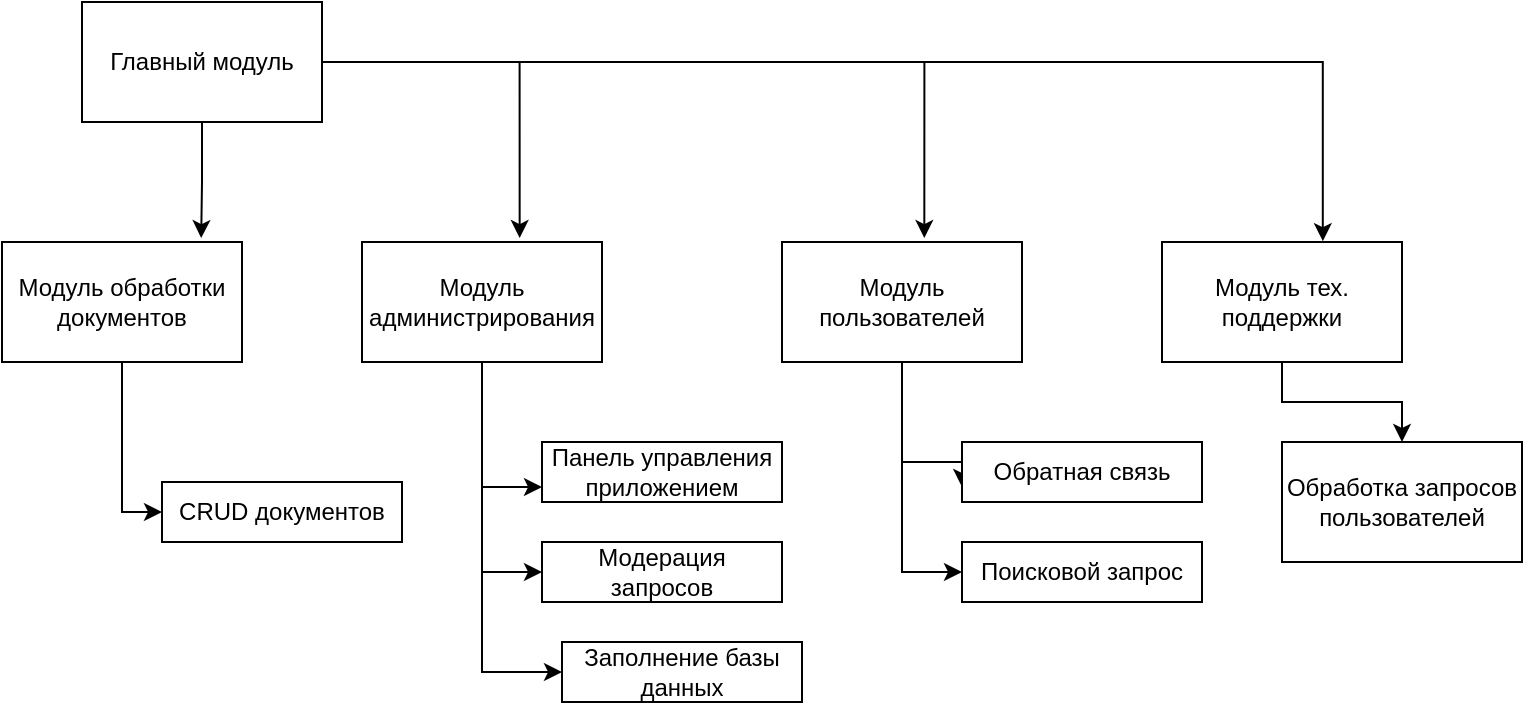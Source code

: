 <mxfile version="22.1.3" type="github">
  <diagram name="Страница — 1" id="zLGoSjwwh6XfE-Gli_0L">
    <mxGraphModel dx="1050" dy="534" grid="1" gridSize="10" guides="1" tooltips="1" connect="1" arrows="1" fold="1" page="1" pageScale="1" pageWidth="827" pageHeight="1169" math="0" shadow="0">
      <root>
        <mxCell id="0" />
        <mxCell id="1" parent="0" />
        <mxCell id="1jXouG3bxr-V0uMygCET-1" value="Главный модуль" style="rounded=0;whiteSpace=wrap;html=1;" vertex="1" parent="1">
          <mxGeometry x="80" width="120" height="60" as="geometry" />
        </mxCell>
        <mxCell id="1jXouG3bxr-V0uMygCET-14" style="edgeStyle=orthogonalEdgeStyle;rounded=0;orthogonalLoop=1;jettySize=auto;html=1;entryX=0;entryY=0.5;entryDx=0;entryDy=0;" edge="1" parent="1" source="1jXouG3bxr-V0uMygCET-2" target="1jXouG3bxr-V0uMygCET-12">
          <mxGeometry relative="1" as="geometry" />
        </mxCell>
        <mxCell id="1jXouG3bxr-V0uMygCET-2" value="Модуль обработки документов" style="rounded=0;whiteSpace=wrap;html=1;" vertex="1" parent="1">
          <mxGeometry x="40" y="120" width="120" height="60" as="geometry" />
        </mxCell>
        <mxCell id="1jXouG3bxr-V0uMygCET-20" style="edgeStyle=orthogonalEdgeStyle;rounded=0;orthogonalLoop=1;jettySize=auto;html=1;entryX=0;entryY=0.75;entryDx=0;entryDy=0;" edge="1" parent="1" source="1jXouG3bxr-V0uMygCET-3" target="1jXouG3bxr-V0uMygCET-15">
          <mxGeometry relative="1" as="geometry" />
        </mxCell>
        <mxCell id="1jXouG3bxr-V0uMygCET-21" style="edgeStyle=orthogonalEdgeStyle;rounded=0;orthogonalLoop=1;jettySize=auto;html=1;entryX=0;entryY=0.5;entryDx=0;entryDy=0;" edge="1" parent="1" source="1jXouG3bxr-V0uMygCET-3" target="1jXouG3bxr-V0uMygCET-16">
          <mxGeometry relative="1" as="geometry" />
        </mxCell>
        <mxCell id="1jXouG3bxr-V0uMygCET-22" style="edgeStyle=orthogonalEdgeStyle;rounded=0;orthogonalLoop=1;jettySize=auto;html=1;entryX=0;entryY=0.5;entryDx=0;entryDy=0;" edge="1" parent="1" source="1jXouG3bxr-V0uMygCET-3" target="1jXouG3bxr-V0uMygCET-17">
          <mxGeometry relative="1" as="geometry" />
        </mxCell>
        <mxCell id="1jXouG3bxr-V0uMygCET-3" value="Модуль администрирования" style="rounded=0;whiteSpace=wrap;html=1;" vertex="1" parent="1">
          <mxGeometry x="220" y="120" width="120" height="60" as="geometry" />
        </mxCell>
        <mxCell id="1jXouG3bxr-V0uMygCET-27" style="edgeStyle=orthogonalEdgeStyle;rounded=0;orthogonalLoop=1;jettySize=auto;html=1;entryX=0;entryY=0.75;entryDx=0;entryDy=0;" edge="1" parent="1" source="1jXouG3bxr-V0uMygCET-4" target="1jXouG3bxr-V0uMygCET-24">
          <mxGeometry relative="1" as="geometry">
            <Array as="points">
              <mxPoint x="490" y="230" />
              <mxPoint x="520" y="230" />
            </Array>
          </mxGeometry>
        </mxCell>
        <mxCell id="1jXouG3bxr-V0uMygCET-28" style="edgeStyle=orthogonalEdgeStyle;rounded=0;orthogonalLoop=1;jettySize=auto;html=1;entryX=0;entryY=0.5;entryDx=0;entryDy=0;" edge="1" parent="1" source="1jXouG3bxr-V0uMygCET-4" target="1jXouG3bxr-V0uMygCET-25">
          <mxGeometry relative="1" as="geometry" />
        </mxCell>
        <mxCell id="1jXouG3bxr-V0uMygCET-4" value="Модуль пользователей" style="rounded=0;whiteSpace=wrap;html=1;" vertex="1" parent="1">
          <mxGeometry x="430" y="120" width="120" height="60" as="geometry" />
        </mxCell>
        <mxCell id="1jXouG3bxr-V0uMygCET-30" value="" style="edgeStyle=orthogonalEdgeStyle;rounded=0;orthogonalLoop=1;jettySize=auto;html=1;" edge="1" parent="1" source="1jXouG3bxr-V0uMygCET-5" target="1jXouG3bxr-V0uMygCET-29">
          <mxGeometry relative="1" as="geometry" />
        </mxCell>
        <mxCell id="1jXouG3bxr-V0uMygCET-5" value="Модуль тех. поддержки" style="rounded=0;whiteSpace=wrap;html=1;" vertex="1" parent="1">
          <mxGeometry x="620" y="120" width="120" height="60" as="geometry" />
        </mxCell>
        <mxCell id="1jXouG3bxr-V0uMygCET-6" style="edgeStyle=orthogonalEdgeStyle;rounded=0;orthogonalLoop=1;jettySize=auto;html=1;entryX=0.67;entryY=-0.007;entryDx=0;entryDy=0;entryPerimeter=0;" edge="1" parent="1" source="1jXouG3bxr-V0uMygCET-1" target="1jXouG3bxr-V0uMygCET-5">
          <mxGeometry relative="1" as="geometry" />
        </mxCell>
        <mxCell id="1jXouG3bxr-V0uMygCET-7" style="edgeStyle=orthogonalEdgeStyle;rounded=0;orthogonalLoop=1;jettySize=auto;html=1;entryX=0.593;entryY=-0.033;entryDx=0;entryDy=0;entryPerimeter=0;" edge="1" parent="1" source="1jXouG3bxr-V0uMygCET-1" target="1jXouG3bxr-V0uMygCET-4">
          <mxGeometry relative="1" as="geometry" />
        </mxCell>
        <mxCell id="1jXouG3bxr-V0uMygCET-8" style="edgeStyle=orthogonalEdgeStyle;rounded=0;orthogonalLoop=1;jettySize=auto;html=1;entryX=0.657;entryY=-0.033;entryDx=0;entryDy=0;entryPerimeter=0;" edge="1" parent="1" source="1jXouG3bxr-V0uMygCET-1" target="1jXouG3bxr-V0uMygCET-3">
          <mxGeometry relative="1" as="geometry" />
        </mxCell>
        <mxCell id="1jXouG3bxr-V0uMygCET-11" style="edgeStyle=orthogonalEdgeStyle;rounded=0;orthogonalLoop=1;jettySize=auto;html=1;entryX=0.83;entryY=-0.033;entryDx=0;entryDy=0;entryPerimeter=0;" edge="1" parent="1" source="1jXouG3bxr-V0uMygCET-1" target="1jXouG3bxr-V0uMygCET-2">
          <mxGeometry relative="1" as="geometry" />
        </mxCell>
        <mxCell id="1jXouG3bxr-V0uMygCET-12" value="CRUD документов" style="rounded=0;whiteSpace=wrap;html=1;" vertex="1" parent="1">
          <mxGeometry x="120" y="240" width="120" height="30" as="geometry" />
        </mxCell>
        <mxCell id="1jXouG3bxr-V0uMygCET-15" value="Панель управления приложением" style="rounded=0;whiteSpace=wrap;html=1;" vertex="1" parent="1">
          <mxGeometry x="310" y="220" width="120" height="30" as="geometry" />
        </mxCell>
        <mxCell id="1jXouG3bxr-V0uMygCET-16" value="Модерация запросов" style="rounded=0;whiteSpace=wrap;html=1;" vertex="1" parent="1">
          <mxGeometry x="310" y="270" width="120" height="30" as="geometry" />
        </mxCell>
        <mxCell id="1jXouG3bxr-V0uMygCET-17" value="Заполнение базы данных" style="rounded=0;whiteSpace=wrap;html=1;" vertex="1" parent="1">
          <mxGeometry x="320" y="320" width="120" height="30" as="geometry" />
        </mxCell>
        <mxCell id="1jXouG3bxr-V0uMygCET-24" value="Обратная связь" style="rounded=0;whiteSpace=wrap;html=1;" vertex="1" parent="1">
          <mxGeometry x="520" y="220" width="120" height="30" as="geometry" />
        </mxCell>
        <mxCell id="1jXouG3bxr-V0uMygCET-25" value="Поисковой запрос" style="rounded=0;whiteSpace=wrap;html=1;" vertex="1" parent="1">
          <mxGeometry x="520" y="270" width="120" height="30" as="geometry" />
        </mxCell>
        <mxCell id="1jXouG3bxr-V0uMygCET-29" value="Обработка запросов пользователей" style="whiteSpace=wrap;html=1;rounded=0;" vertex="1" parent="1">
          <mxGeometry x="680" y="220" width="120" height="60" as="geometry" />
        </mxCell>
      </root>
    </mxGraphModel>
  </diagram>
</mxfile>
